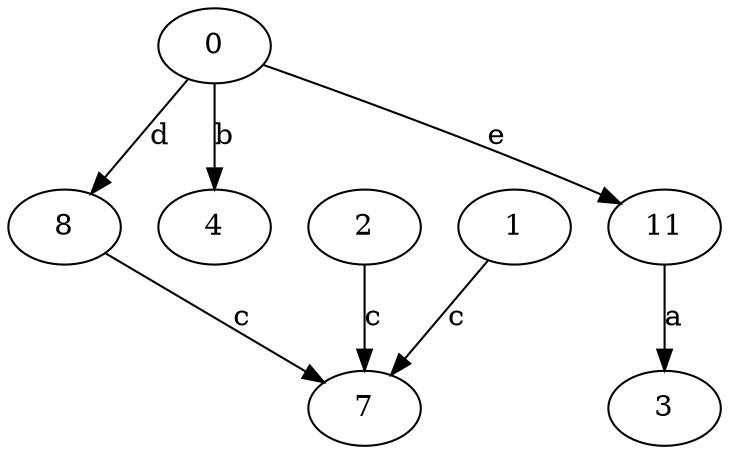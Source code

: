 strict digraph  {
2;
3;
4;
0;
7;
8;
11;
1;
2 -> 7  [label=c];
0 -> 4  [label=b];
0 -> 8  [label=d];
0 -> 11  [label=e];
8 -> 7  [label=c];
11 -> 3  [label=a];
1 -> 7  [label=c];
}
